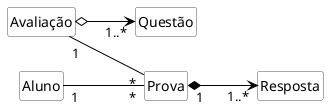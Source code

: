 @startuml mod05ima12
hide circle
hide methods
hide empty members

skinparam class {
    BackgroundColor White
    ArrowColor Black
    BorderColor #505050
}
class "Avaliação" as av
class "Questão" as qu
class "Aluno" as al
class "Prova" as pr
class "Resposta" as re
left to right direction
av o-->"1..*"qu
av "1"--"*" pr
al "1"--"*" pr
pr "1"*-->"1..*"re
@enduml